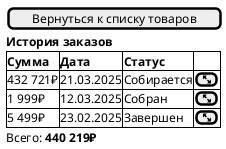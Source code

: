 @startsalt История заказов
{
  [Вернуться к списку товаров]
  <b>История заказов
  {#
    <b>Сумма | <b>Дата    | <b>Статус  | .
    432 721₽ | 21.03.2025 | Собирается | [<&fullscreen-enter>]
    1 999₽   | 12.03.2025 | Собран     | [<&fullscreen-enter>]
    5 499₽   | 23.02.2025 | Завершен   | [<&fullscreen-enter>]
  }
  Всего: <b>440 219₽
}
@endsalt
